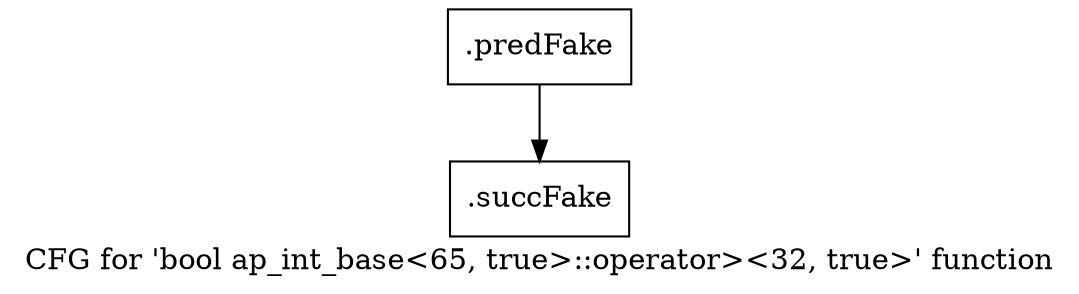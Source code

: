digraph "CFG for 'bool ap_int_base\<65, true\>::operator\>\<32, true\>' function" {
	label="CFG for 'bool ap_int_base\<65, true\>::operator\>\<32, true\>' function";

	Node0x5f416e0 [shape=record,filename="",linenumber="",label="{.predFake}"];
	Node0x5f416e0 -> Node0x6300140[ callList="" memoryops="" filename="/mnt/xilinx/Vitis_HLS/2021.2/include/ap_int_base.h" execusionnum="1"];
	Node0x6300140 [shape=record,filename="/mnt/xilinx/Vitis_HLS/2021.2/include/ap_int_base.h",linenumber="1080",label="{.succFake}"];
}
